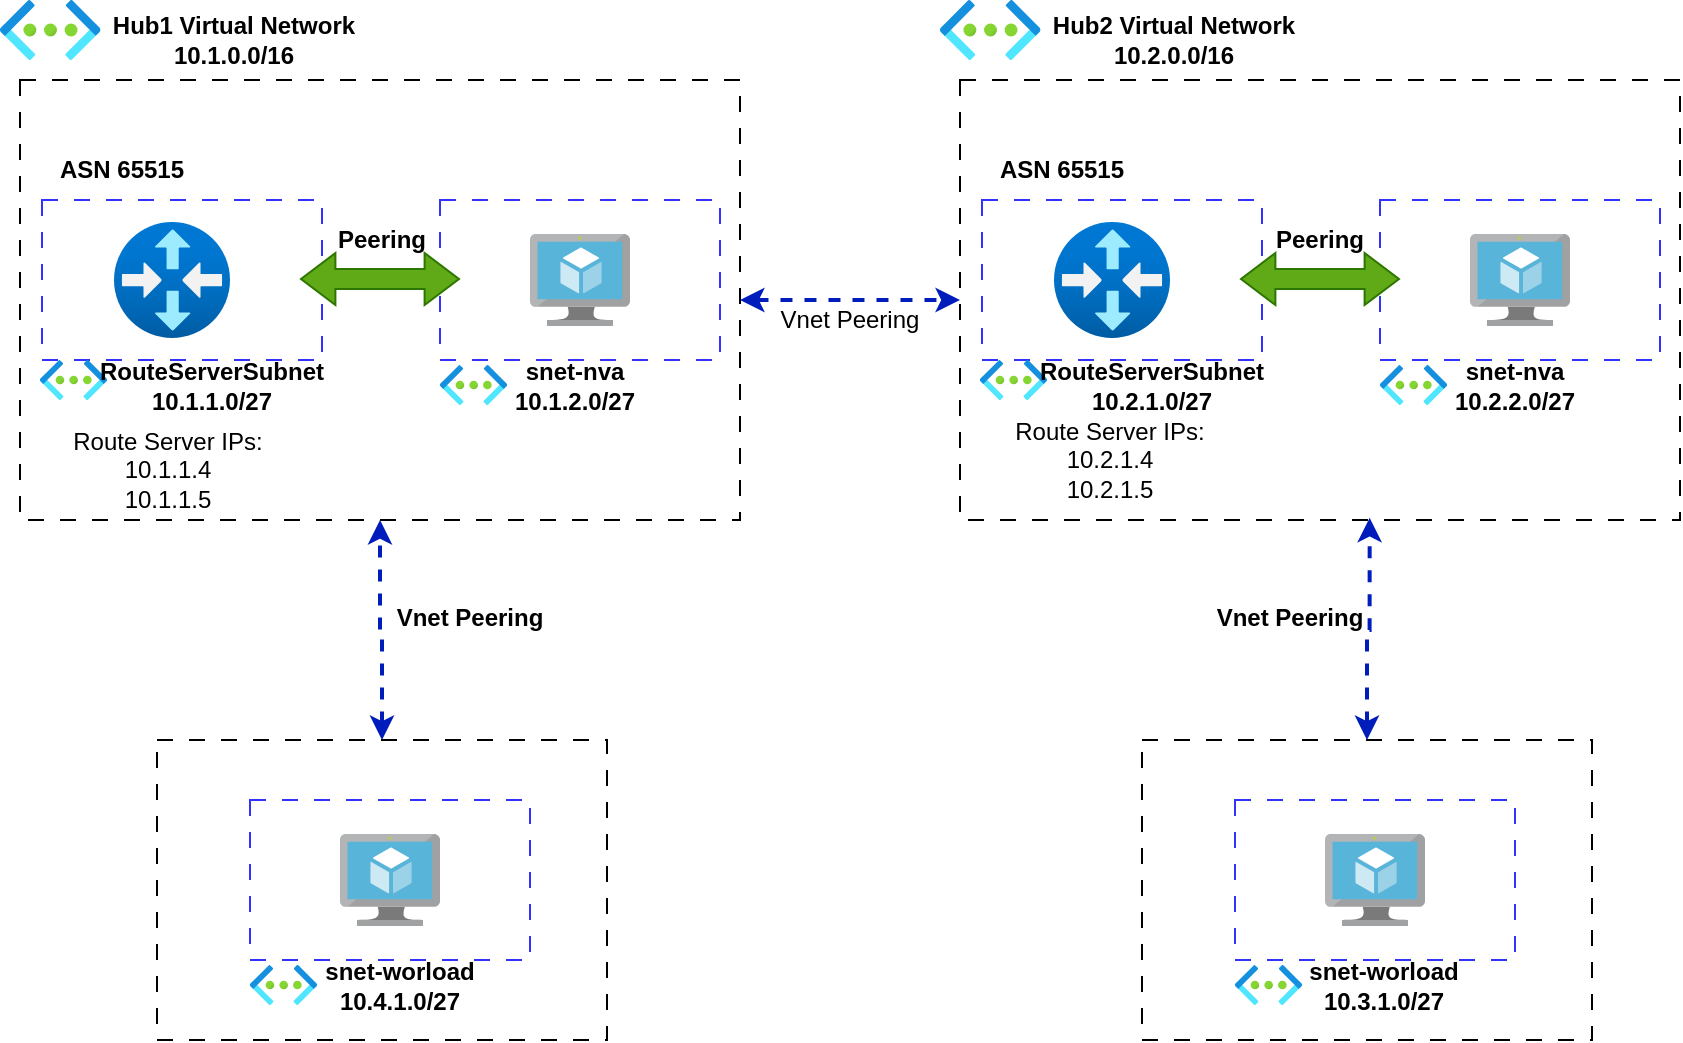 <mxfile version="20.8.16" type="device"><diagram id="5wuQTOo3sWpWZY3lWK1f" name="Página-2"><mxGraphModel dx="1036" dy="654" grid="1" gridSize="10" guides="1" tooltips="1" connect="1" arrows="1" fold="1" page="1" pageScale="1" pageWidth="1200" pageHeight="1600" math="0" shadow="0"><root><mxCell id="0"/><mxCell id="1" parent="0"/><mxCell id="yFooule7uPEOWg90VRMw-28" style="edgeStyle=orthogonalEdgeStyle;rounded=0;orthogonalLoop=1;jettySize=auto;html=1;startArrow=classic;startFill=1;strokeWidth=2;dashed=1;fillColor=#0050ef;strokeColor=#001DBC;" edge="1" parent="1" source="yFooule7uPEOWg90VRMw-3" target="yFooule7uPEOWg90VRMw-15"><mxGeometry relative="1" as="geometry"/></mxCell><mxCell id="yFooule7uPEOWg90VRMw-3" value="" style="rounded=0;whiteSpace=wrap;html=1;dashed=1;dashPattern=8 8;" vertex="1" parent="1"><mxGeometry x="130" y="220" width="360" height="220" as="geometry"/></mxCell><mxCell id="yFooule7uPEOWg90VRMw-4" value="" style="rounded=0;whiteSpace=wrap;html=1;dashed=1;dashPattern=8 8;strokeColor=#3333FF;" vertex="1" parent="1"><mxGeometry x="141" y="280" width="140" height="80" as="geometry"/></mxCell><mxCell id="yFooule7uPEOWg90VRMw-1" value="" style="aspect=fixed;html=1;points=[];align=center;image;fontSize=12;image=img/lib/azure2/networking/Virtual_Router.svg;" vertex="1" parent="1"><mxGeometry x="177" y="291" width="58" height="58" as="geometry"/></mxCell><mxCell id="yFooule7uPEOWg90VRMw-5" value="&lt;b&gt;ASN 65515&lt;/b&gt;" style="text;html=1;strokeColor=none;fillColor=none;align=center;verticalAlign=middle;whiteSpace=wrap;rounded=0;" vertex="1" parent="1"><mxGeometry x="141" y="250" width="80" height="30" as="geometry"/></mxCell><mxCell id="yFooule7uPEOWg90VRMw-6" value="" style="aspect=fixed;html=1;points=[];align=center;image;fontSize=12;image=img/lib/azure2/networking/Virtual_Networks.svg;dashed=1;dashPattern=8 8;strokeColor=#3333FF;" vertex="1" parent="1"><mxGeometry x="120" y="180" width="50.25" height="30" as="geometry"/></mxCell><mxCell id="yFooule7uPEOWg90VRMw-7" value="" style="aspect=fixed;html=1;points=[];align=center;image;fontSize=12;image=img/lib/azure2/networking/Virtual_Networks.svg;dashed=1;dashPattern=8 8;strokeColor=#3333FF;" vertex="1" parent="1"><mxGeometry x="140" y="360" width="33.5" height="20" as="geometry"/></mxCell><mxCell id="yFooule7uPEOWg90VRMw-8" value="&lt;b&gt;RouteServerSubnet&lt;br&gt;10.1.1.0/27&lt;/b&gt;" style="text;html=1;strokeColor=none;fillColor=none;align=center;verticalAlign=middle;whiteSpace=wrap;rounded=0;" vertex="1" parent="1"><mxGeometry x="171" y="360" width="110" height="25" as="geometry"/></mxCell><mxCell id="yFooule7uPEOWg90VRMw-9" value="&lt;b&gt;Hub1 Virtual Network&lt;br&gt;10.1.0.0/16&lt;/b&gt;" style="text;html=1;strokeColor=none;fillColor=none;align=center;verticalAlign=middle;whiteSpace=wrap;rounded=0;" vertex="1" parent="1"><mxGeometry x="174" y="180" width="126" height="40" as="geometry"/></mxCell><mxCell id="yFooule7uPEOWg90VRMw-10" value="" style="rounded=0;whiteSpace=wrap;html=1;dashed=1;dashPattern=8 8;strokeColor=#3333FF;" vertex="1" parent="1"><mxGeometry x="340" y="280" width="140" height="80" as="geometry"/></mxCell><mxCell id="yFooule7uPEOWg90VRMw-11" value="" style="aspect=fixed;html=1;points=[];align=center;image;fontSize=12;image=img/lib/azure2/networking/Virtual_Networks.svg;dashed=1;dashPattern=8 8;strokeColor=#3333FF;" vertex="1" parent="1"><mxGeometry x="340" y="362.5" width="33.5" height="20" as="geometry"/></mxCell><mxCell id="yFooule7uPEOWg90VRMw-12" value="&lt;b&gt;snet-nva&lt;br&gt;10.1.2.0/27&lt;/b&gt;" style="text;html=1;strokeColor=none;fillColor=none;align=center;verticalAlign=middle;whiteSpace=wrap;rounded=0;" vertex="1" parent="1"><mxGeometry x="373.5" y="360" width="66.5" height="25" as="geometry"/></mxCell><mxCell id="yFooule7uPEOWg90VRMw-13" value="" style="sketch=0;aspect=fixed;html=1;points=[];align=center;image;fontSize=12;image=img/lib/mscae/Virtual_Machine.svg;dashed=1;dashPattern=8 8;strokeColor=#3333FF;" vertex="1" parent="1"><mxGeometry x="385" y="297" width="50" height="46" as="geometry"/></mxCell><mxCell id="yFooule7uPEOWg90VRMw-14" value="" style="shape=flexArrow;endArrow=classic;startArrow=classic;html=1;rounded=0;endWidth=15;endSize=5.4;startWidth=15;startSize=5.4;fillColor=#60a917;strokeColor=#2D7600;" edge="1" parent="1"><mxGeometry width="100" height="100" relative="1" as="geometry"><mxPoint x="270" y="319.5" as="sourcePoint"/><mxPoint x="350" y="319.5" as="targetPoint"/></mxGeometry></mxCell><mxCell id="yFooule7uPEOWg90VRMw-15" value="" style="rounded=0;whiteSpace=wrap;html=1;dashed=1;dashPattern=8 8;" vertex="1" parent="1"><mxGeometry x="600" y="220" width="360" height="220" as="geometry"/></mxCell><mxCell id="yFooule7uPEOWg90VRMw-16" value="" style="rounded=0;whiteSpace=wrap;html=1;dashed=1;dashPattern=8 8;strokeColor=#3333FF;" vertex="1" parent="1"><mxGeometry x="611" y="280" width="140" height="80" as="geometry"/></mxCell><mxCell id="yFooule7uPEOWg90VRMw-17" value="" style="aspect=fixed;html=1;points=[];align=center;image;fontSize=12;image=img/lib/azure2/networking/Virtual_Router.svg;" vertex="1" parent="1"><mxGeometry x="647" y="291" width="58" height="58" as="geometry"/></mxCell><mxCell id="yFooule7uPEOWg90VRMw-18" value="&lt;b&gt;ASN 65515&lt;/b&gt;" style="text;html=1;strokeColor=none;fillColor=none;align=center;verticalAlign=middle;whiteSpace=wrap;rounded=0;" vertex="1" parent="1"><mxGeometry x="611" y="250" width="80" height="30" as="geometry"/></mxCell><mxCell id="yFooule7uPEOWg90VRMw-19" value="" style="aspect=fixed;html=1;points=[];align=center;image;fontSize=12;image=img/lib/azure2/networking/Virtual_Networks.svg;dashed=1;dashPattern=8 8;strokeColor=#3333FF;" vertex="1" parent="1"><mxGeometry x="590" y="180" width="50.25" height="30" as="geometry"/></mxCell><mxCell id="yFooule7uPEOWg90VRMw-20" value="" style="aspect=fixed;html=1;points=[];align=center;image;fontSize=12;image=img/lib/azure2/networking/Virtual_Networks.svg;dashed=1;dashPattern=8 8;strokeColor=#3333FF;" vertex="1" parent="1"><mxGeometry x="610" y="360" width="33.5" height="20" as="geometry"/></mxCell><mxCell id="yFooule7uPEOWg90VRMw-21" value="&lt;b&gt;RouteServerSubnet&lt;br&gt;10.2.1.0/27&lt;/b&gt;" style="text;html=1;strokeColor=none;fillColor=none;align=center;verticalAlign=middle;whiteSpace=wrap;rounded=0;" vertex="1" parent="1"><mxGeometry x="641" y="360" width="110" height="25" as="geometry"/></mxCell><mxCell id="yFooule7uPEOWg90VRMw-22" value="&lt;b&gt;Hub2 Virtual Network&lt;br&gt;10.2.0.0/16&lt;/b&gt;" style="text;html=1;strokeColor=none;fillColor=none;align=center;verticalAlign=middle;whiteSpace=wrap;rounded=0;" vertex="1" parent="1"><mxGeometry x="644" y="180" width="126" height="40" as="geometry"/></mxCell><mxCell id="yFooule7uPEOWg90VRMw-23" value="" style="rounded=0;whiteSpace=wrap;html=1;dashed=1;dashPattern=8 8;strokeColor=#3333FF;" vertex="1" parent="1"><mxGeometry x="810" y="280" width="140" height="80" as="geometry"/></mxCell><mxCell id="yFooule7uPEOWg90VRMw-24" value="" style="aspect=fixed;html=1;points=[];align=center;image;fontSize=12;image=img/lib/azure2/networking/Virtual_Networks.svg;dashed=1;dashPattern=8 8;strokeColor=#3333FF;" vertex="1" parent="1"><mxGeometry x="810" y="362.5" width="33.5" height="20" as="geometry"/></mxCell><mxCell id="yFooule7uPEOWg90VRMw-25" value="&lt;b&gt;snet-nva&lt;br&gt;10.2.2.0/27&lt;/b&gt;" style="text;html=1;strokeColor=none;fillColor=none;align=center;verticalAlign=middle;whiteSpace=wrap;rounded=0;" vertex="1" parent="1"><mxGeometry x="843.5" y="360" width="66.5" height="25" as="geometry"/></mxCell><mxCell id="yFooule7uPEOWg90VRMw-26" value="" style="sketch=0;aspect=fixed;html=1;points=[];align=center;image;fontSize=12;image=img/lib/mscae/Virtual_Machine.svg;dashed=1;dashPattern=8 8;strokeColor=#3333FF;" vertex="1" parent="1"><mxGeometry x="855" y="297" width="50" height="46" as="geometry"/></mxCell><mxCell id="yFooule7uPEOWg90VRMw-27" value="" style="shape=flexArrow;endArrow=classic;startArrow=classic;html=1;rounded=0;endWidth=15;endSize=5.4;startWidth=15;startSize=5.4;fillColor=#60a917;strokeColor=#2D7600;" edge="1" parent="1"><mxGeometry width="100" height="100" relative="1" as="geometry"><mxPoint x="740" y="319.5" as="sourcePoint"/><mxPoint x="820" y="319.5" as="targetPoint"/></mxGeometry></mxCell><mxCell id="yFooule7uPEOWg90VRMw-29" value="Vnet Peering" style="text;html=1;strokeColor=none;fillColor=none;align=center;verticalAlign=middle;whiteSpace=wrap;rounded=0;" vertex="1" parent="1"><mxGeometry x="490" y="331.5" width="110" height="17.5" as="geometry"/></mxCell><mxCell id="yFooule7uPEOWg90VRMw-30" value="&lt;b&gt;Peering&lt;/b&gt;" style="text;html=1;strokeColor=none;fillColor=none;align=center;verticalAlign=middle;whiteSpace=wrap;rounded=0;" vertex="1" parent="1"><mxGeometry x="281" y="290" width="60" height="20" as="geometry"/></mxCell><mxCell id="yFooule7uPEOWg90VRMw-31" value="&lt;b&gt;Peering&lt;/b&gt;" style="text;html=1;strokeColor=none;fillColor=none;align=center;verticalAlign=middle;whiteSpace=wrap;rounded=0;" vertex="1" parent="1"><mxGeometry x="750" y="290" width="60" height="20" as="geometry"/></mxCell><mxCell id="Dy1rXj5IhVOodX5xghGg-16" style="edgeStyle=orthogonalEdgeStyle;rounded=0;orthogonalLoop=1;jettySize=auto;html=1;entryX=0.5;entryY=1;entryDx=0;entryDy=0;dashed=1;strokeWidth=2;startArrow=classic;startFill=1;fillColor=#0050ef;strokeColor=#001DBC;" edge="1" parent="1" source="Dy1rXj5IhVOodX5xghGg-1" target="yFooule7uPEOWg90VRMw-3"><mxGeometry relative="1" as="geometry"/></mxCell><mxCell id="Dy1rXj5IhVOodX5xghGg-1" value="" style="rounded=0;whiteSpace=wrap;html=1;dashed=1;dashPattern=8 8;strokeColor=#000000;" vertex="1" parent="1"><mxGeometry x="198.5" y="550" width="225" height="150" as="geometry"/></mxCell><mxCell id="Dy1rXj5IhVOodX5xghGg-2" value="" style="rounded=0;whiteSpace=wrap;html=1;dashed=1;dashPattern=8 8;strokeColor=#3333FF;" vertex="1" parent="1"><mxGeometry x="245" y="580" width="140" height="80" as="geometry"/></mxCell><mxCell id="Dy1rXj5IhVOodX5xghGg-3" value="" style="aspect=fixed;html=1;points=[];align=center;image;fontSize=12;image=img/lib/azure2/networking/Virtual_Networks.svg;dashed=1;dashPattern=8 8;strokeColor=#3333FF;" vertex="1" parent="1"><mxGeometry x="245" y="662.5" width="33.5" height="20" as="geometry"/></mxCell><mxCell id="Dy1rXj5IhVOodX5xghGg-4" value="&lt;b&gt;snet-worload&lt;br&gt;10.4.1.0/27&lt;/b&gt;" style="text;html=1;strokeColor=none;fillColor=none;align=center;verticalAlign=middle;whiteSpace=wrap;rounded=0;" vertex="1" parent="1"><mxGeometry x="278.5" y="660" width="81.5" height="25" as="geometry"/></mxCell><mxCell id="Dy1rXj5IhVOodX5xghGg-5" value="" style="sketch=0;aspect=fixed;html=1;points=[];align=center;image;fontSize=12;image=img/lib/mscae/Virtual_Machine.svg;dashed=1;dashPattern=8 8;strokeColor=#3333FF;" vertex="1" parent="1"><mxGeometry x="290" y="597" width="50" height="46" as="geometry"/></mxCell><mxCell id="Dy1rXj5IhVOodX5xghGg-17" style="edgeStyle=orthogonalEdgeStyle;rounded=0;orthogonalLoop=1;jettySize=auto;html=1;entryX=0.569;entryY=0.995;entryDx=0;entryDy=0;entryPerimeter=0;dashed=1;strokeWidth=2;startArrow=classic;startFill=1;fillColor=#0050ef;strokeColor=#001DBC;" edge="1" parent="1" source="Dy1rXj5IhVOodX5xghGg-11" target="yFooule7uPEOWg90VRMw-15"><mxGeometry relative="1" as="geometry"/></mxCell><mxCell id="Dy1rXj5IhVOodX5xghGg-11" value="" style="rounded=0;whiteSpace=wrap;html=1;dashed=1;dashPattern=8 8;strokeColor=#000000;" vertex="1" parent="1"><mxGeometry x="691" y="550" width="225" height="150" as="geometry"/></mxCell><mxCell id="Dy1rXj5IhVOodX5xghGg-12" value="" style="rounded=0;whiteSpace=wrap;html=1;dashed=1;dashPattern=8 8;strokeColor=#3333FF;" vertex="1" parent="1"><mxGeometry x="737.5" y="580" width="140" height="80" as="geometry"/></mxCell><mxCell id="Dy1rXj5IhVOodX5xghGg-13" value="" style="aspect=fixed;html=1;points=[];align=center;image;fontSize=12;image=img/lib/azure2/networking/Virtual_Networks.svg;dashed=1;dashPattern=8 8;strokeColor=#3333FF;" vertex="1" parent="1"><mxGeometry x="737.5" y="662.5" width="33.5" height="20" as="geometry"/></mxCell><mxCell id="Dy1rXj5IhVOodX5xghGg-14" value="&lt;b&gt;snet-worload&lt;br&gt;10.3.1.0/27&lt;/b&gt;" style="text;html=1;strokeColor=none;fillColor=none;align=center;verticalAlign=middle;whiteSpace=wrap;rounded=0;" vertex="1" parent="1"><mxGeometry x="771" y="660" width="81.5" height="25" as="geometry"/></mxCell><mxCell id="Dy1rXj5IhVOodX5xghGg-15" value="" style="sketch=0;aspect=fixed;html=1;points=[];align=center;image;fontSize=12;image=img/lib/mscae/Virtual_Machine.svg;dashed=1;dashPattern=8 8;strokeColor=#3333FF;" vertex="1" parent="1"><mxGeometry x="782.5" y="597" width="50" height="46" as="geometry"/></mxCell><mxCell id="Dy1rXj5IhVOodX5xghGg-18" value="Vnet Peering" style="text;html=1;strokeColor=none;fillColor=none;align=center;verticalAlign=middle;whiteSpace=wrap;rounded=0;fontStyle=1" vertex="1" parent="1"><mxGeometry x="300" y="480" width="110" height="17.5" as="geometry"/></mxCell><mxCell id="Dy1rXj5IhVOodX5xghGg-20" value="&lt;b&gt;Vnet Peering&lt;/b&gt;" style="text;html=1;strokeColor=none;fillColor=none;align=center;verticalAlign=middle;whiteSpace=wrap;rounded=0;" vertex="1" parent="1"><mxGeometry x="710" y="480" width="110" height="17.5" as="geometry"/></mxCell><mxCell id="Dy1rXj5IhVOodX5xghGg-21" value="Route Server IPs:&lt;br&gt;10.1.1.4&lt;br&gt;10.1.1.5" style="text;html=1;strokeColor=none;fillColor=none;align=center;verticalAlign=middle;whiteSpace=wrap;rounded=0;" vertex="1" parent="1"><mxGeometry x="128.5" y="390" width="150" height="50" as="geometry"/></mxCell><mxCell id="Dy1rXj5IhVOodX5xghGg-22" value="Route Server IPs:&lt;br&gt;10.2.1.4&lt;br&gt;10.2.1.5" style="text;html=1;strokeColor=none;fillColor=none;align=center;verticalAlign=middle;whiteSpace=wrap;rounded=0;" vertex="1" parent="1"><mxGeometry x="600" y="385" width="150" height="50" as="geometry"/></mxCell></root></mxGraphModel></diagram></mxfile>
